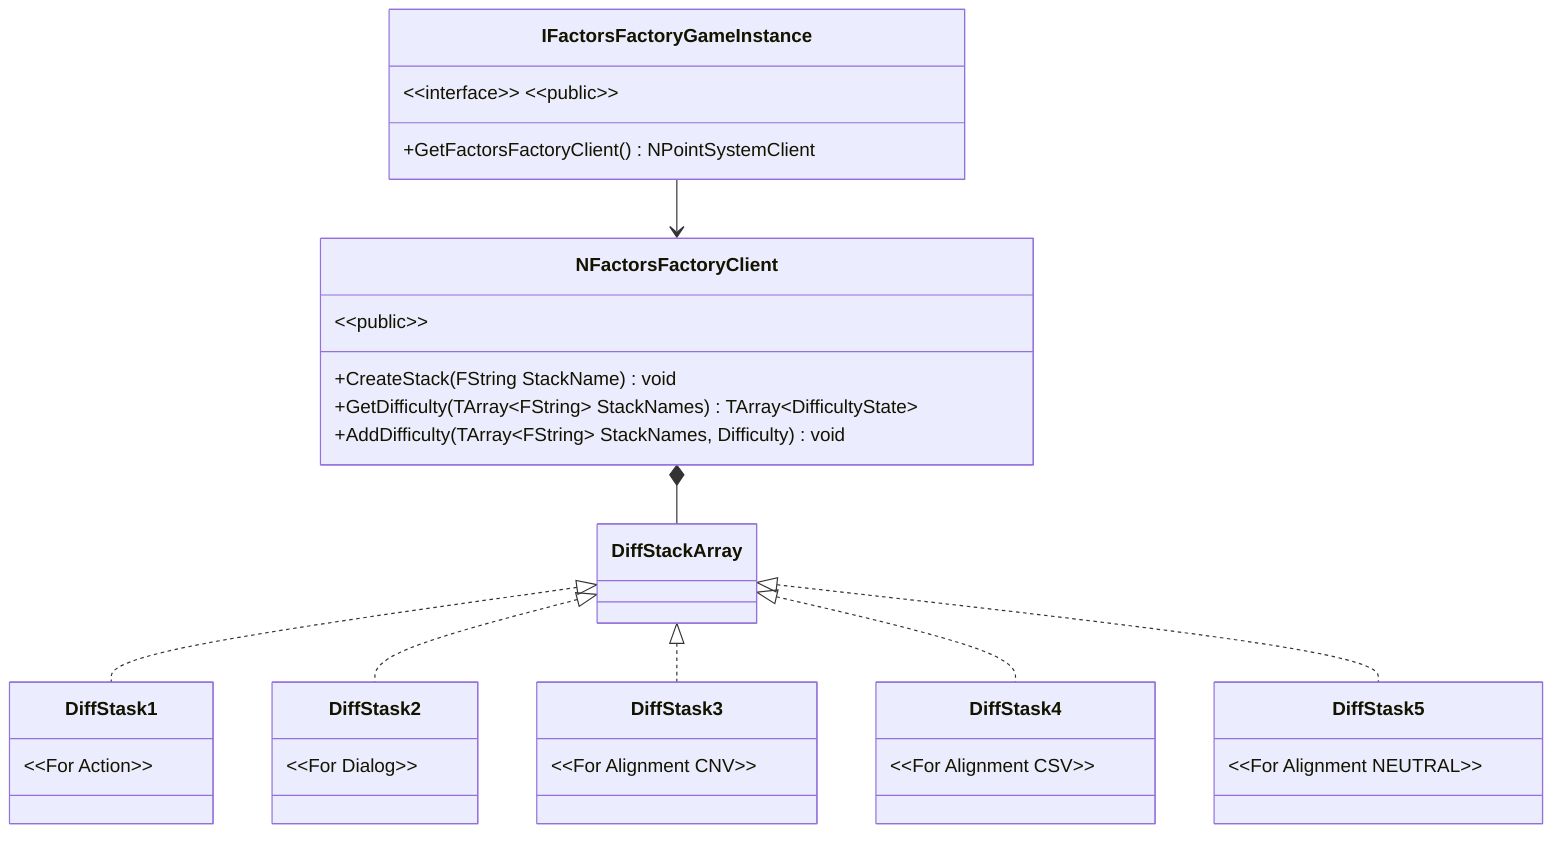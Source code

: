 classDiagram
IFactorsFactoryGameInstance --> NFactorsFactoryClient
NFactorsFactoryClient *-- DiffStackArray
DiffStackArray <|.. DiffStask1
DiffStackArray <|.. DiffStask2
DiffStackArray <|.. DiffStask3
DiffStackArray <|.. DiffStask4
DiffStackArray <|.. DiffStask5

class DiffStask1 {
    &lt;&lt;For Action&gt;&gt;
}
class DiffStask2 {
    &lt;&lt;For Dialog&gt;&gt;
}
class DiffStask3 {
    &lt;&lt;For Alignment CNV&gt;&gt;
}
class DiffStask4 {
    &lt;&lt;For Alignment CSV&gt;&gt;
}
class DiffStask5 {
    &lt;&lt;For Alignment NEUTRAL&gt;&gt;
}

class IFactorsFactoryGameInstance {
    &lt;&lt;interface&gt;&gt;  &lt;&lt;public&gt;&gt;
    +GetFactorsFactoryClient() NPointSystemClient
}

class NFactorsFactoryClient {
    &lt;&lt;public&gt;&gt;
    +CreateStack(FString StackName) void
    +GetDifficulty(TArray&lt;FString&gt; StackNames) TArray&lt;DifficultyState&gt;
    +AddDifficulty(TArray&lt;FString&gt; StackNames, Difficulty) void
}